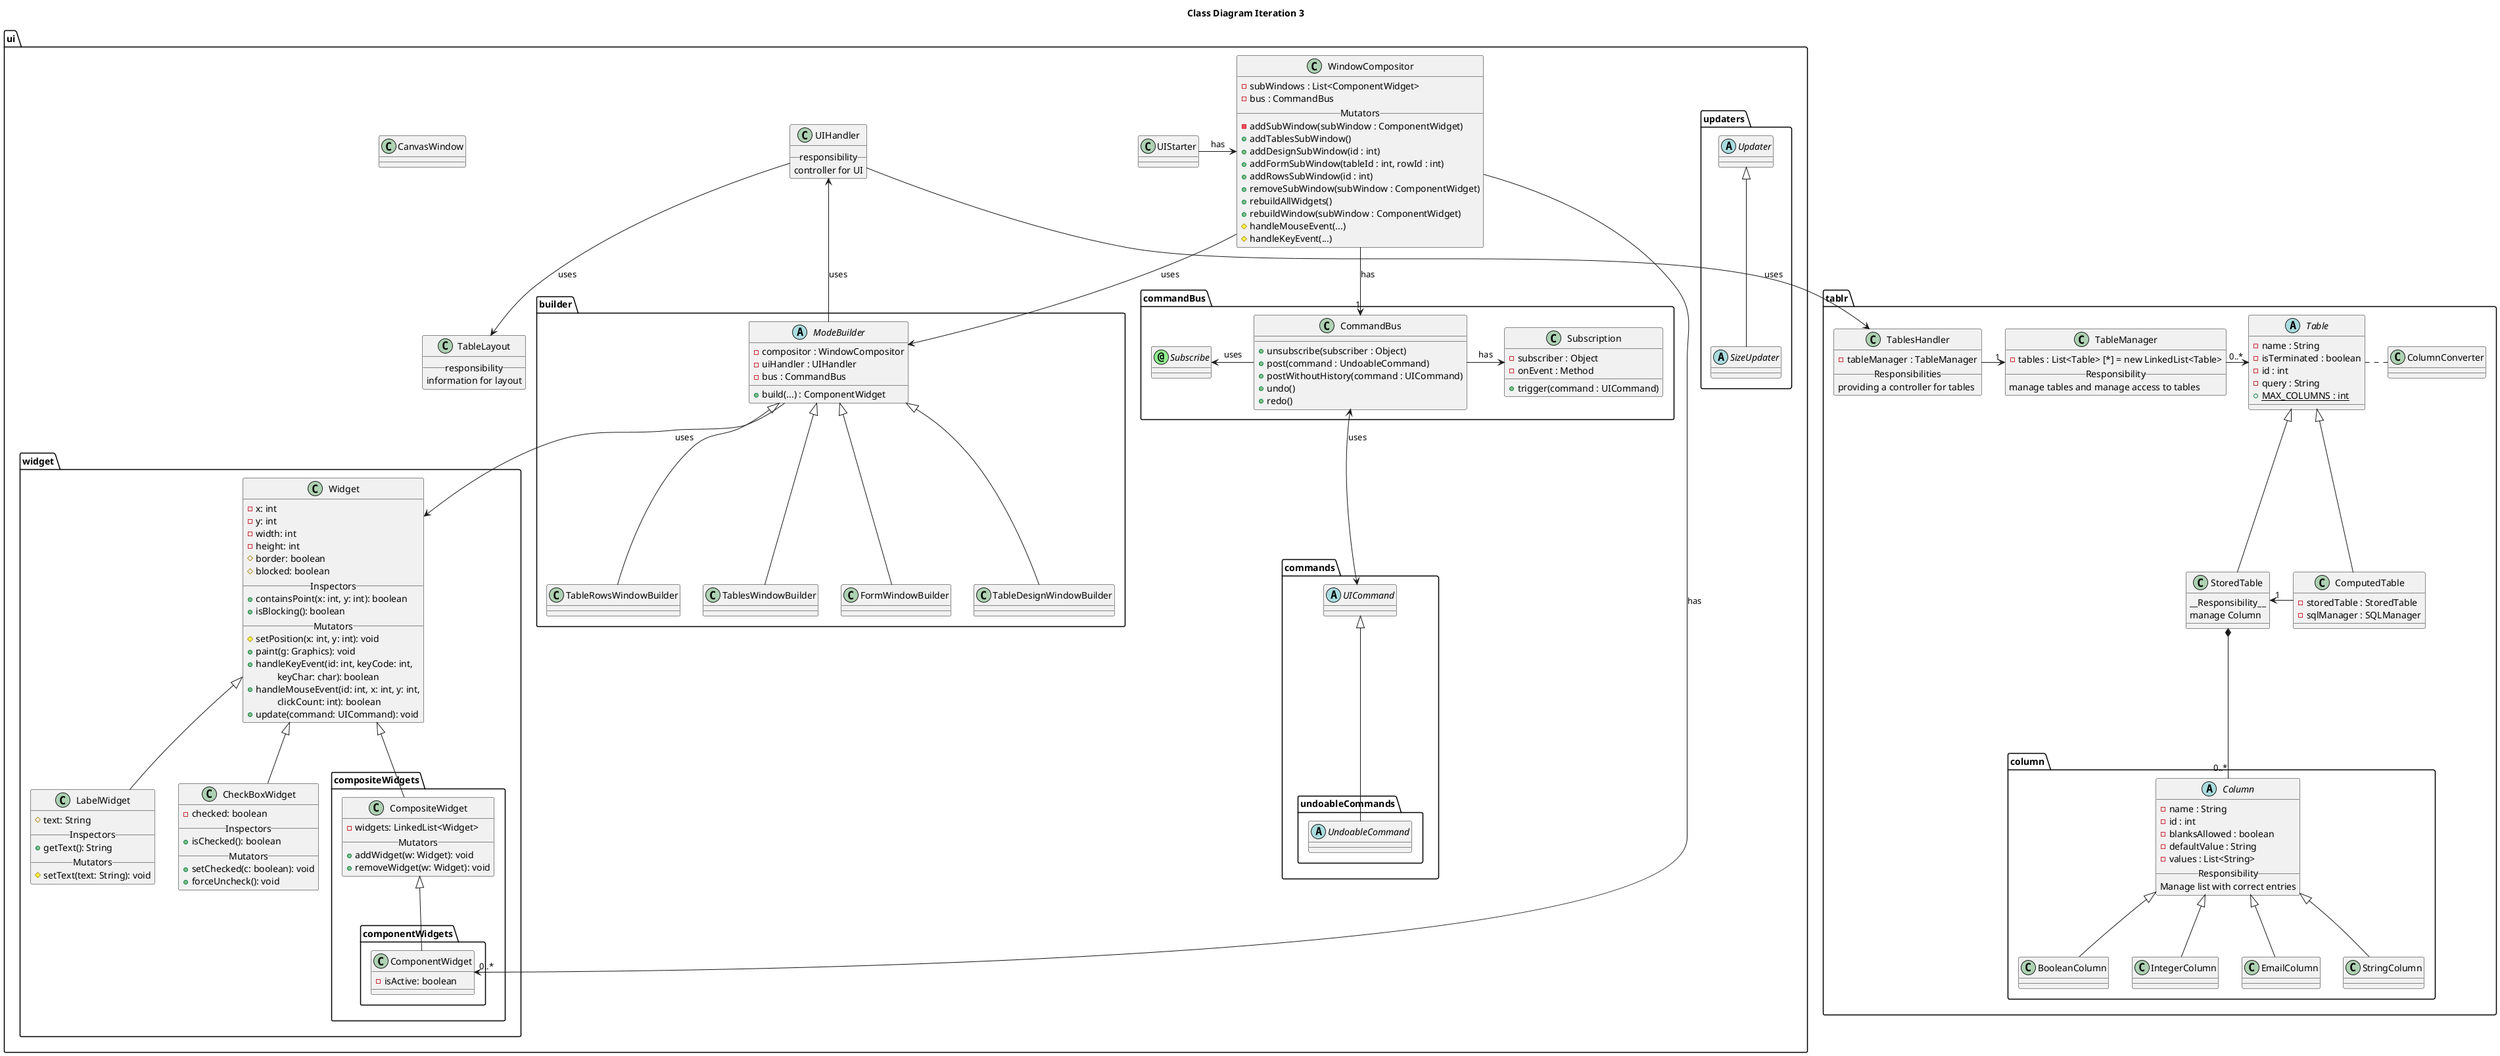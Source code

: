 @startuml

title Class Diagram Iteration 3
package "ui" {
    package "builder" {
        abstract class ModeBuilder {
            - compositor : WindowCompositor
            - uiHandler : UIHandler
            - bus : CommandBus
            __
            + build(...) : ComponentWidget
        }

        class FormWindowBuilder {

        }
        class TableDesignWindowBuilder {

        }
        class TableRowsWindowBuilder {

        }
        class TablesWindowBuilder {

        }

        FormWindowBuilder -up-|> ModeBuilder
        TableDesignWindowBuilder -up-|> ModeBuilder
        TableRowsWindowBuilder -up-|> ModeBuilder
        TablesWindowBuilder -up-|> ModeBuilder
    }

    package "commandBus" {
        class CommandBus {
            + unsubscribe(subscriber : Object)
            + post(command : UndoableCommand)
            + postWithoutHistory(command : UICommand)
            + undo()
            + redo()
        }

        class Subscription {
            - subscriber : Object
            - onEvent : Method
            __
            + trigger(command : UICommand)
        }

        interface Subscribe <<(@, lightgreen)>>

        CommandBus -right-> Subscription : has
        CommandBus -left-> Subscribe : uses


    }

    package "commands" {

        abstract class UICommand {

        }

        package undoableCommands {
            abstract class UndoableCommand {

            }
        }

        UndoableCommand -up-|> UICommand

    }

    CommandBus <-down-> UICommand : uses


    package "updaters" {
        abstract class SizeUpdater {

        }

        abstract class Updater {

        }

        SizeUpdater -up-|> Updater
    }

    package "widget" {
        class Widget {
            -x: int
            -y: int
            -width: int
            -height: int
            #border: boolean
            #blocked: boolean
            __Inspectors__
            +containsPoint(x: int, y: int): boolean
            +isBlocking(): boolean
            __Mutators__
            #setPosition(x: int, y: int): void
            +paint(g: Graphics): void
            +handleKeyEvent(id: int, keyCode: int,
                \t keyChar: char): boolean
            +handleMouseEvent(id: int, x: int, y: int,
                \t clickCount: int): boolean
            +update(command: UICommand): void
        }


        class LabelWidget{
            #text: String
            __Inspectors__
            +getText(): String
            __Mutators__
            #setText(text: String): void
        }
        LabelWidget -up-|> Widget

        class CheckBoxWidget{
            -checked: boolean
            __Inspectors__
            +isChecked(): boolean
            __Mutators__
            +setChecked(c: boolean): void
            +forceUncheck(): void
        }
        CheckBoxWidget -up-|> Widget

        package compositeWidgets{
            class CompositeWidget{
                - widgets: LinkedList<Widget>
                __Mutators__
                + addWidget(w: Widget): void
                + removeWidget(w: Widget): void
            }

            package componentWidgets{
                class ComponentWidget{
                    -isActive: boolean
                }



                ComponentWidget -up-|> CompositeWidget


            }

            CompositeWidget -up-|> Widget


        }
    }

    class CanvasWindow {

    }

    class TableLayout {
        __responsibility__
        information for layout
    }

    class UIHandler {
        __responsibility__
        controller for UI
    }

    class UIStarter {

    }

    class WindowCompositor {
        - subWindows : List<ComponentWidget>
        - bus : CommandBus
        __Mutators__
        - addSubWindow(subWindow : ComponentWidget)
        + addTablesSubWindow()
        + addDesignSubWindow(id : int)
        + addFormSubWindow(tableId : int, rowId : int)
        + addRowsSubWindow(id : int)
        + removeSubWindow(subWindow : ComponentWidget)
        + rebuildAllWidgets()
        + rebuildWindow(subWindow : ComponentWidget)
        # handleMouseEvent(...)
        # handleKeyEvent(...)
    }
    UIStarter -right-> WindowCompositor : has
    WindowCompositor -left-> "0..*" ComponentWidget : has
    WindowCompositor -down-> "1" CommandBus : has
    WindowCompositor --> ModeBuilder : uses
    ModeBuilder --> Widget : uses

    UIHandler --> TableLayout : uses
    ModeBuilder -up-> UIHandler : uses


}

package tablr {



    class TablesHandler{
        - tableManager : TableManager
        __Responsibilities__
        providing a controller for tables
    }


    class TableManager{
        - tables : List<Table> [*] = new LinkedList<Table>
        __Responsibility__
        manage tables and manage access to tables
    }

    TableManager -right-> "0..*" Table
    TablesHandler -right-> "1" TableManager




    abstract class Table{
        - name : String
        - isTerminated : boolean
        - id : int
        - query : String
        + {static} MAX_COLUMNS : int

    }

    class StoredTable {

        __Responsibility__
            manage Column
    }

    class ComputedTable {
        - storedTable : StoredTable
        - sqlManager : SQLManager

    }

    StoredTable -up-|> Table
    ComputedTable -up-|> Table
    ComputedTable -left-> "1" StoredTable

    class ColumnConverter{

    }
    ColumnConverter -left...- Table

    package "column" {

        Column <|-- BooleanColumn
        Column <|-- IntegerColumn
        Column <|-- EmailColumn
        Column <|-- StringColumn

        abstract class Column {
            -name : String
            - id : int
            -blanksAllowed : boolean
            -defaultValue : String
            -values : List<String>
            __Responsibility__
            Manage list with correct entries
        }

        StoredTable *-- "0..*" Column

        class BooleanColumn{

        }
        class StringColumn{

        }
        class EmailColumn{

        }
        class IntegerColumn{

        }
    }
}

UIHandler --> TablesHandler : uses


@enduml